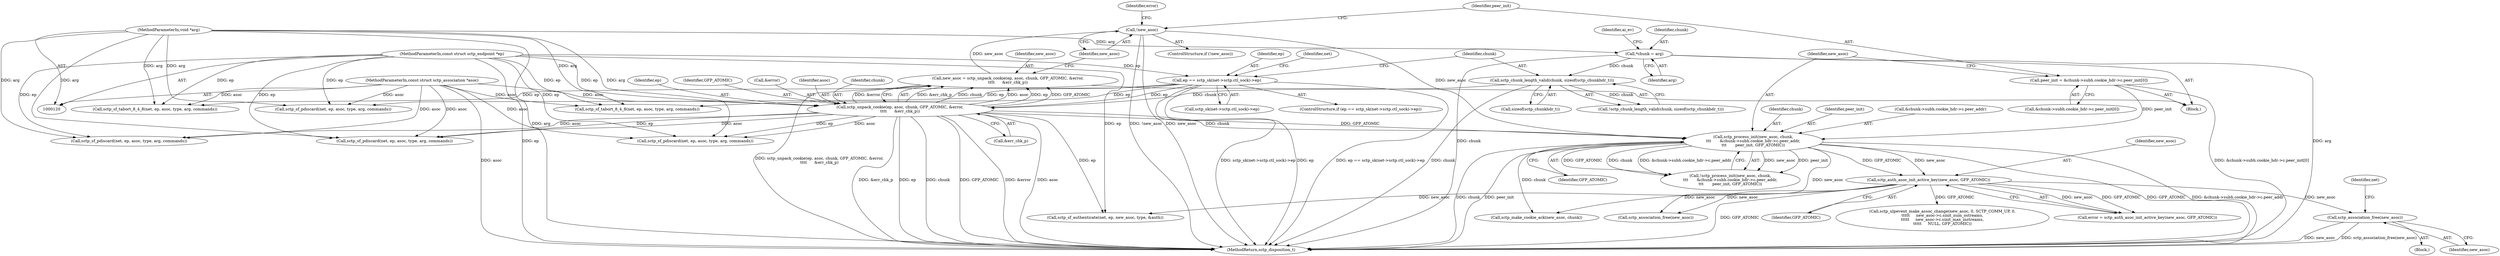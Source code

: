 digraph "0_linux_ec0223ec48a90cb605244b45f7c62de856403729@API" {
"1000351" [label="(Call,sctp_association_free(new_asoc))"];
"1000319" [label="(Call,sctp_auth_asoc_init_active_key(new_asoc, GFP_ATOMIC))"];
"1000301" [label="(Call,sctp_process_init(new_asoc, chunk,\n\t\t\t       &chunk->subh.cookie_hdr->c.peer_addr,\n\t\t\t       peer_init, GFP_ATOMIC))"];
"1000251" [label="(Call,!new_asoc)"];
"1000239" [label="(Call,new_asoc = sctp_unpack_cookie(ep, asoc, chunk, GFP_ATOMIC, &error,\n\t\t\t\t      &err_chk_p))"];
"1000241" [label="(Call,sctp_unpack_cookie(ep, asoc, chunk, GFP_ATOMIC, &error,\n\t\t\t\t      &err_chk_p))"];
"1000147" [label="(Call,ep == sctp_sk(net->sctp.ctl_sock)->ep)"];
"1000122" [label="(MethodParameterIn,const struct sctp_endpoint *ep)"];
"1000123" [label="(MethodParameterIn,const struct sctp_association *asoc)"];
"1000171" [label="(Call,sctp_chunk_length_valid(chunk, sizeof(sctp_chunkhdr_t)))"];
"1000129" [label="(Call,*chunk = arg)"];
"1000125" [label="(MethodParameterIn,void *arg)"];
"1000285" [label="(Call,peer_init = &chunk->subh.cookie_hdr->c.peer_init[0])"];
"1000162" [label="(Call,sctp_sf_tabort_8_4_8(net, ep, asoc, type, arg, commands))"];
"1000317" [label="(Call,error = sctp_auth_asoc_init_active_key(new_asoc, GFP_ATOMIC))"];
"1000242" [label="(Identifier,ep)"];
"1000278" [label="(Call,sctp_sf_pdiscard(net, ep, asoc, type, arg, commands))"];
"1000171" [label="(Call,sctp_chunk_length_valid(chunk, sizeof(sctp_chunkhdr_t)))"];
"1000286" [label="(Identifier,peer_init)"];
"1000245" [label="(Identifier,GFP_ATOMIC)"];
"1000159" [label="(Identifier,net)"];
"1000176" [label="(Call,sctp_sf_pdiscard(net, ep, asoc, type, arg, commands))"];
"1000540" [label="(Call,sctp_association_free(new_asoc))"];
"1000354" [label="(Call,sctp_sf_pdiscard(net, ep, asoc, type, arg, commands))"];
"1000241" [label="(Call,sctp_unpack_cookie(ep, asoc, chunk, GFP_ATOMIC, &error,\n\t\t\t\t      &err_chk_p))"];
"1000303" [label="(Identifier,chunk)"];
"1000319" [label="(Call,sctp_auth_asoc_init_active_key(new_asoc, GFP_ATOMIC))"];
"1000170" [label="(Call,!sctp_chunk_length_valid(chunk, sizeof(sctp_chunkhdr_t)))"];
"1000246" [label="(Call,&error)"];
"1000255" [label="(Identifier,error)"];
"1000243" [label="(Identifier,asoc)"];
"1000138" [label="(Identifier,ai_ev)"];
"1000129" [label="(Call,*chunk = arg)"];
"1000240" [label="(Identifier,new_asoc)"];
"1000127" [label="(Block,)"];
"1000123" [label="(MethodParameterIn,const struct sctp_association *asoc)"];
"1000239" [label="(Call,new_asoc = sctp_unpack_cookie(ep, asoc, chunk, GFP_ATOMIC, &error,\n\t\t\t\t      &err_chk_p))"];
"1000147" [label="(Call,ep == sctp_sk(net->sctp.ctl_sock)->ep)"];
"1000148" [label="(Identifier,ep)"];
"1000244" [label="(Identifier,chunk)"];
"1000287" [label="(Call,&chunk->subh.cookie_hdr->c.peer_init[0])"];
"1000131" [label="(Identifier,arg)"];
"1000146" [label="(ControlStructure,if (ep == sctp_sk(net->sctp.ctl_sock)->ep))"];
"1000346" [label="(Block,)"];
"1000355" [label="(Identifier,net)"];
"1000545" [label="(MethodReturn,sctp_disposition_t)"];
"1000315" [label="(Identifier,GFP_ATOMIC)"];
"1000409" [label="(Call,sctp_sf_authenticate(net, ep, new_asoc, type, &auth))"];
"1000285" [label="(Call,peer_init = &chunk->subh.cookie_hdr->c.peer_init[0])"];
"1000320" [label="(Identifier,new_asoc)"];
"1000250" [label="(ControlStructure,if (!new_asoc))"];
"1000300" [label="(Call,!sctp_process_init(new_asoc, chunk,\n\t\t\t       &chunk->subh.cookie_hdr->c.peer_addr,\n\t\t\t       peer_init, GFP_ATOMIC))"];
"1000301" [label="(Call,sctp_process_init(new_asoc, chunk,\n\t\t\t       &chunk->subh.cookie_hdr->c.peer_addr,\n\t\t\t       peer_init, GFP_ATOMIC))"];
"1000248" [label="(Call,&err_chk_p)"];
"1000122" [label="(MethodParameterIn,const struct sctp_endpoint *ep)"];
"1000149" [label="(Call,sctp_sk(net->sctp.ctl_sock)->ep)"];
"1000352" [label="(Identifier,new_asoc)"];
"1000173" [label="(Call,sizeof(sctp_chunkhdr_t))"];
"1000172" [label="(Identifier,chunk)"];
"1000351" [label="(Call,sctp_association_free(new_asoc))"];
"1000437" [label="(Call,sctp_make_cookie_ack(new_asoc, chunk))"];
"1000125" [label="(MethodParameterIn,void *arg)"];
"1000302" [label="(Identifier,new_asoc)"];
"1000203" [label="(Call,sctp_sf_tabort_8_4_8(net, ep, asoc, type, arg, commands))"];
"1000251" [label="(Call,!new_asoc)"];
"1000428" [label="(Call,sctp_sf_pdiscard(net, ep, asoc, type, arg, commands))"];
"1000252" [label="(Identifier,new_asoc)"];
"1000314" [label="(Identifier,peer_init)"];
"1000321" [label="(Identifier,GFP_ATOMIC)"];
"1000446" [label="(Call,sctp_ulpevent_make_assoc_change(new_asoc, 0, SCTP_COMM_UP, 0,\n\t\t\t\t\t     new_asoc->c.sinit_num_ostreams,\n\t\t\t\t\t     new_asoc->c.sinit_max_instreams,\n\t\t\t\t\t     NULL, GFP_ATOMIC))"];
"1000130" [label="(Identifier,chunk)"];
"1000304" [label="(Call,&chunk->subh.cookie_hdr->c.peer_addr)"];
"1000351" -> "1000346"  [label="AST: "];
"1000351" -> "1000352"  [label="CFG: "];
"1000352" -> "1000351"  [label="AST: "];
"1000355" -> "1000351"  [label="CFG: "];
"1000351" -> "1000545"  [label="DDG: sctp_association_free(new_asoc)"];
"1000351" -> "1000545"  [label="DDG: new_asoc"];
"1000319" -> "1000351"  [label="DDG: new_asoc"];
"1000319" -> "1000317"  [label="AST: "];
"1000319" -> "1000321"  [label="CFG: "];
"1000320" -> "1000319"  [label="AST: "];
"1000321" -> "1000319"  [label="AST: "];
"1000317" -> "1000319"  [label="CFG: "];
"1000319" -> "1000545"  [label="DDG: GFP_ATOMIC"];
"1000319" -> "1000317"  [label="DDG: new_asoc"];
"1000319" -> "1000317"  [label="DDG: GFP_ATOMIC"];
"1000301" -> "1000319"  [label="DDG: new_asoc"];
"1000301" -> "1000319"  [label="DDG: GFP_ATOMIC"];
"1000319" -> "1000409"  [label="DDG: new_asoc"];
"1000319" -> "1000437"  [label="DDG: new_asoc"];
"1000319" -> "1000446"  [label="DDG: GFP_ATOMIC"];
"1000319" -> "1000540"  [label="DDG: new_asoc"];
"1000301" -> "1000300"  [label="AST: "];
"1000301" -> "1000315"  [label="CFG: "];
"1000302" -> "1000301"  [label="AST: "];
"1000303" -> "1000301"  [label="AST: "];
"1000304" -> "1000301"  [label="AST: "];
"1000314" -> "1000301"  [label="AST: "];
"1000315" -> "1000301"  [label="AST: "];
"1000300" -> "1000301"  [label="CFG: "];
"1000301" -> "1000545"  [label="DDG: GFP_ATOMIC"];
"1000301" -> "1000545"  [label="DDG: &chunk->subh.cookie_hdr->c.peer_addr"];
"1000301" -> "1000545"  [label="DDG: chunk"];
"1000301" -> "1000545"  [label="DDG: peer_init"];
"1000301" -> "1000300"  [label="DDG: new_asoc"];
"1000301" -> "1000300"  [label="DDG: peer_init"];
"1000301" -> "1000300"  [label="DDG: GFP_ATOMIC"];
"1000301" -> "1000300"  [label="DDG: chunk"];
"1000301" -> "1000300"  [label="DDG: &chunk->subh.cookie_hdr->c.peer_addr"];
"1000251" -> "1000301"  [label="DDG: new_asoc"];
"1000241" -> "1000301"  [label="DDG: chunk"];
"1000241" -> "1000301"  [label="DDG: GFP_ATOMIC"];
"1000285" -> "1000301"  [label="DDG: peer_init"];
"1000301" -> "1000437"  [label="DDG: chunk"];
"1000301" -> "1000540"  [label="DDG: new_asoc"];
"1000251" -> "1000250"  [label="AST: "];
"1000251" -> "1000252"  [label="CFG: "];
"1000252" -> "1000251"  [label="AST: "];
"1000255" -> "1000251"  [label="CFG: "];
"1000286" -> "1000251"  [label="CFG: "];
"1000251" -> "1000545"  [label="DDG: !new_asoc"];
"1000251" -> "1000545"  [label="DDG: new_asoc"];
"1000239" -> "1000251"  [label="DDG: new_asoc"];
"1000239" -> "1000127"  [label="AST: "];
"1000239" -> "1000241"  [label="CFG: "];
"1000240" -> "1000239"  [label="AST: "];
"1000241" -> "1000239"  [label="AST: "];
"1000252" -> "1000239"  [label="CFG: "];
"1000239" -> "1000545"  [label="DDG: sctp_unpack_cookie(ep, asoc, chunk, GFP_ATOMIC, &error,\n\t\t\t\t      &err_chk_p)"];
"1000241" -> "1000239"  [label="DDG: &err_chk_p"];
"1000241" -> "1000239"  [label="DDG: chunk"];
"1000241" -> "1000239"  [label="DDG: asoc"];
"1000241" -> "1000239"  [label="DDG: ep"];
"1000241" -> "1000239"  [label="DDG: GFP_ATOMIC"];
"1000241" -> "1000239"  [label="DDG: &error"];
"1000241" -> "1000248"  [label="CFG: "];
"1000242" -> "1000241"  [label="AST: "];
"1000243" -> "1000241"  [label="AST: "];
"1000244" -> "1000241"  [label="AST: "];
"1000245" -> "1000241"  [label="AST: "];
"1000246" -> "1000241"  [label="AST: "];
"1000248" -> "1000241"  [label="AST: "];
"1000241" -> "1000545"  [label="DDG: &err_chk_p"];
"1000241" -> "1000545"  [label="DDG: ep"];
"1000241" -> "1000545"  [label="DDG: chunk"];
"1000241" -> "1000545"  [label="DDG: GFP_ATOMIC"];
"1000241" -> "1000545"  [label="DDG: &error"];
"1000241" -> "1000545"  [label="DDG: asoc"];
"1000147" -> "1000241"  [label="DDG: ep"];
"1000122" -> "1000241"  [label="DDG: ep"];
"1000123" -> "1000241"  [label="DDG: asoc"];
"1000171" -> "1000241"  [label="DDG: chunk"];
"1000241" -> "1000278"  [label="DDG: ep"];
"1000241" -> "1000278"  [label="DDG: asoc"];
"1000241" -> "1000354"  [label="DDG: ep"];
"1000241" -> "1000354"  [label="DDG: asoc"];
"1000241" -> "1000409"  [label="DDG: ep"];
"1000241" -> "1000428"  [label="DDG: asoc"];
"1000147" -> "1000146"  [label="AST: "];
"1000147" -> "1000149"  [label="CFG: "];
"1000148" -> "1000147"  [label="AST: "];
"1000149" -> "1000147"  [label="AST: "];
"1000159" -> "1000147"  [label="CFG: "];
"1000172" -> "1000147"  [label="CFG: "];
"1000147" -> "1000545"  [label="DDG: sctp_sk(net->sctp.ctl_sock)->ep"];
"1000147" -> "1000545"  [label="DDG: ep"];
"1000147" -> "1000545"  [label="DDG: ep == sctp_sk(net->sctp.ctl_sock)->ep"];
"1000122" -> "1000147"  [label="DDG: ep"];
"1000147" -> "1000162"  [label="DDG: ep"];
"1000147" -> "1000176"  [label="DDG: ep"];
"1000147" -> "1000203"  [label="DDG: ep"];
"1000122" -> "1000120"  [label="AST: "];
"1000122" -> "1000545"  [label="DDG: ep"];
"1000122" -> "1000162"  [label="DDG: ep"];
"1000122" -> "1000176"  [label="DDG: ep"];
"1000122" -> "1000203"  [label="DDG: ep"];
"1000122" -> "1000278"  [label="DDG: ep"];
"1000122" -> "1000354"  [label="DDG: ep"];
"1000122" -> "1000409"  [label="DDG: ep"];
"1000122" -> "1000428"  [label="DDG: ep"];
"1000123" -> "1000120"  [label="AST: "];
"1000123" -> "1000545"  [label="DDG: asoc"];
"1000123" -> "1000162"  [label="DDG: asoc"];
"1000123" -> "1000176"  [label="DDG: asoc"];
"1000123" -> "1000203"  [label="DDG: asoc"];
"1000123" -> "1000278"  [label="DDG: asoc"];
"1000123" -> "1000354"  [label="DDG: asoc"];
"1000123" -> "1000428"  [label="DDG: asoc"];
"1000171" -> "1000170"  [label="AST: "];
"1000171" -> "1000173"  [label="CFG: "];
"1000172" -> "1000171"  [label="AST: "];
"1000173" -> "1000171"  [label="AST: "];
"1000170" -> "1000171"  [label="CFG: "];
"1000171" -> "1000545"  [label="DDG: chunk"];
"1000171" -> "1000170"  [label="DDG: chunk"];
"1000129" -> "1000171"  [label="DDG: chunk"];
"1000129" -> "1000127"  [label="AST: "];
"1000129" -> "1000131"  [label="CFG: "];
"1000130" -> "1000129"  [label="AST: "];
"1000131" -> "1000129"  [label="AST: "];
"1000138" -> "1000129"  [label="CFG: "];
"1000129" -> "1000545"  [label="DDG: chunk"];
"1000129" -> "1000545"  [label="DDG: arg"];
"1000125" -> "1000129"  [label="DDG: arg"];
"1000125" -> "1000120"  [label="AST: "];
"1000125" -> "1000545"  [label="DDG: arg"];
"1000125" -> "1000162"  [label="DDG: arg"];
"1000125" -> "1000176"  [label="DDG: arg"];
"1000125" -> "1000203"  [label="DDG: arg"];
"1000125" -> "1000278"  [label="DDG: arg"];
"1000125" -> "1000354"  [label="DDG: arg"];
"1000125" -> "1000428"  [label="DDG: arg"];
"1000285" -> "1000127"  [label="AST: "];
"1000285" -> "1000287"  [label="CFG: "];
"1000286" -> "1000285"  [label="AST: "];
"1000287" -> "1000285"  [label="AST: "];
"1000302" -> "1000285"  [label="CFG: "];
"1000285" -> "1000545"  [label="DDG: &chunk->subh.cookie_hdr->c.peer_init[0]"];
}
